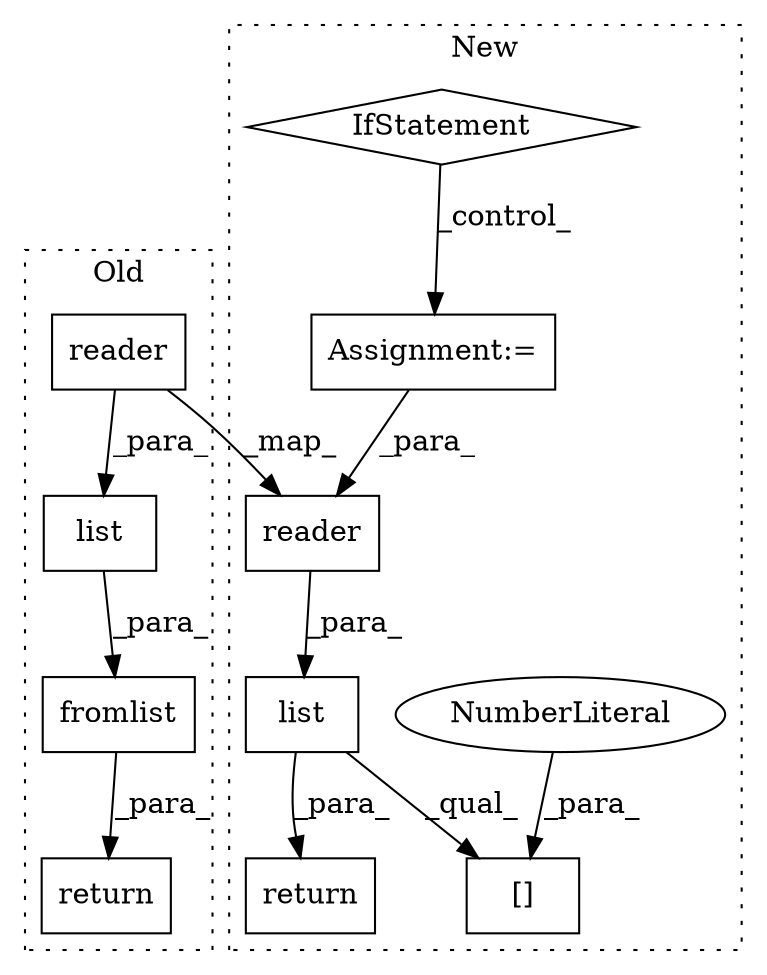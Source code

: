 digraph G {
subgraph cluster0 {
1 [label="fromlist" a="32" s="1249,1301" l="9,1" shape="box"];
5 [label="reader" a="32" s="1267,1289" l="7,1" shape="box"];
6 [label="list" a="32" s="1258,1290" l="5,1" shape="box"];
10 [label="return" a="41" s="1238" l="7" shape="box"];
label = "Old";
style="dotted";
}
subgraph cluster1 {
2 [label="[]" a="2" s="1806,1830" l="23,1" shape="box"];
3 [label="NumberLiteral" a="34" s="1829" l="1" shape="ellipse"];
4 [label="reader" a="32" s="1432,1454" l="7,1" shape="box"];
7 [label="list" a="32" s="1806,1827" l="5,1" shape="box"];
8 [label="Assignment:=" a="7" s="1378" l="1" shape="box"];
9 [label="IfStatement" a="25" s="1353,1364" l="4,2" shape="diamond"];
11 [label="return" a="41" s="1843" l="7" shape="box"];
label = "New";
style="dotted";
}
1 -> 10 [label="_para_"];
3 -> 2 [label="_para_"];
4 -> 7 [label="_para_"];
5 -> 4 [label="_map_"];
5 -> 6 [label="_para_"];
6 -> 1 [label="_para_"];
7 -> 2 [label="_qual_"];
7 -> 11 [label="_para_"];
8 -> 4 [label="_para_"];
9 -> 8 [label="_control_"];
}